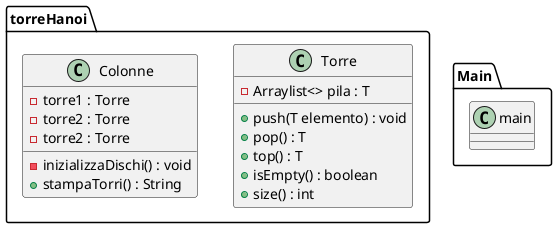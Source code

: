 @startuml
package torreHanoi{

class Torre{
-Arraylist<> pila : T
+push(T elemento) : void
+pop() : T
+top() : T
+isEmpty() : boolean
+size() : int
}

class Colonne{
-torre1 : Torre
-torre2 : Torre
-torre2 : Torre
-inizializzaDischi() : void
+stampaTorri() : String
}

}

package Main{
class main{
}
}

@enduml